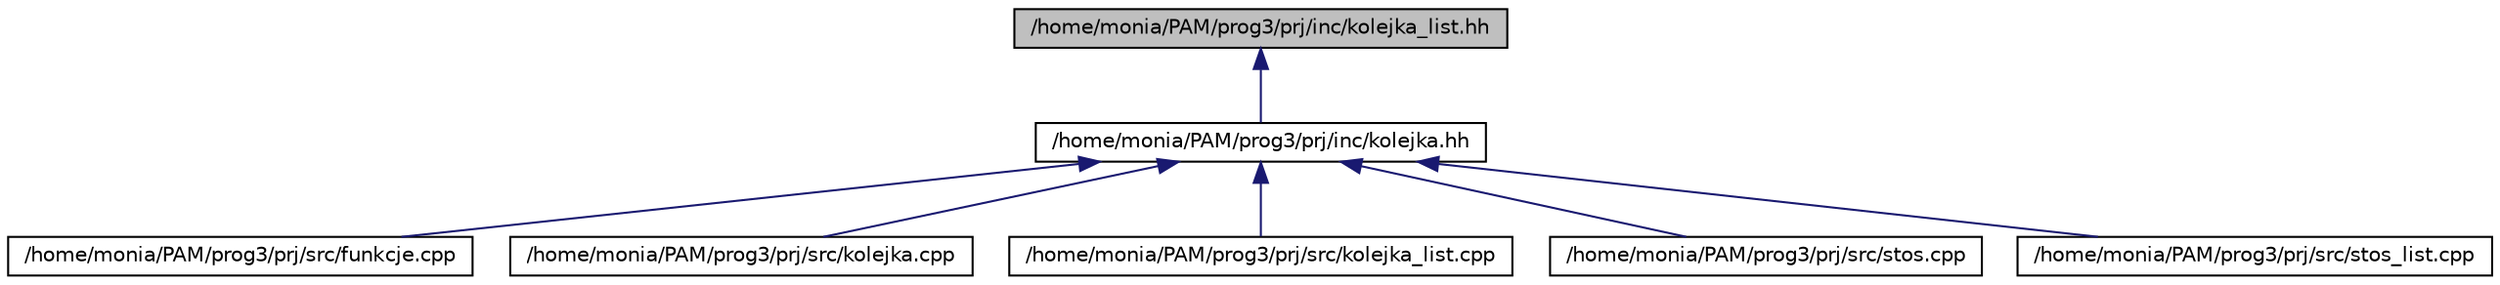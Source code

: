 digraph G
{
  edge [fontname="Helvetica",fontsize="10",labelfontname="Helvetica",labelfontsize="10"];
  node [fontname="Helvetica",fontsize="10",shape=record];
  Node1 [label="/home/monia/PAM/prog3/prj/inc/kolejka_list.hh",height=0.2,width=0.4,color="black", fillcolor="grey75", style="filled" fontcolor="black"];
  Node1 -> Node2 [dir="back",color="midnightblue",fontsize="10",style="solid",fontname="Helvetica"];
  Node2 [label="/home/monia/PAM/prog3/prj/inc/kolejka.hh",height=0.2,width=0.4,color="black", fillcolor="white", style="filled",URL="$kolejka_8hh.html",tooltip="Definicja klasy KolejkaTab, deklaracje metod klasy."];
  Node2 -> Node3 [dir="back",color="midnightblue",fontsize="10",style="solid",fontname="Helvetica"];
  Node3 [label="/home/monia/PAM/prog3/prj/src/funkcje.cpp",height=0.2,width=0.4,color="black", fillcolor="white", style="filled",URL="$funkcje_8cpp.html",tooltip="Modul zawierajacy definicje funkcji mnozenia oraz przeciazen operatorow dla vectora."];
  Node2 -> Node4 [dir="back",color="midnightblue",fontsize="10",style="solid",fontname="Helvetica"];
  Node4 [label="/home/monia/PAM/prog3/prj/src/kolejka.cpp",height=0.2,width=0.4,color="black", fillcolor="white", style="filled",URL="$kolejka_8cpp.html",tooltip="Modul zawierajacy definicje metod klasy KolejkaTab."];
  Node2 -> Node5 [dir="back",color="midnightblue",fontsize="10",style="solid",fontname="Helvetica"];
  Node5 [label="/home/monia/PAM/prog3/prj/src/kolejka_list.cpp",height=0.2,width=0.4,color="black", fillcolor="white", style="filled",URL="$kolejka__list_8cpp.html",tooltip="Modul zawierajacy definicje metod klasy KolejkaList."];
  Node2 -> Node6 [dir="back",color="midnightblue",fontsize="10",style="solid",fontname="Helvetica"];
  Node6 [label="/home/monia/PAM/prog3/prj/src/stos.cpp",height=0.2,width=0.4,color="black", fillcolor="white", style="filled",URL="$stos_8cpp.html",tooltip="Modul zawierajacy definicje metod klasy StosTab."];
  Node2 -> Node7 [dir="back",color="midnightblue",fontsize="10",style="solid",fontname="Helvetica"];
  Node7 [label="/home/monia/PAM/prog3/prj/src/stos_list.cpp",height=0.2,width=0.4,color="black", fillcolor="white", style="filled",URL="$stos__list_8cpp.html",tooltip="Modul zawierajacy definicje metod klasy StosList."];
}

